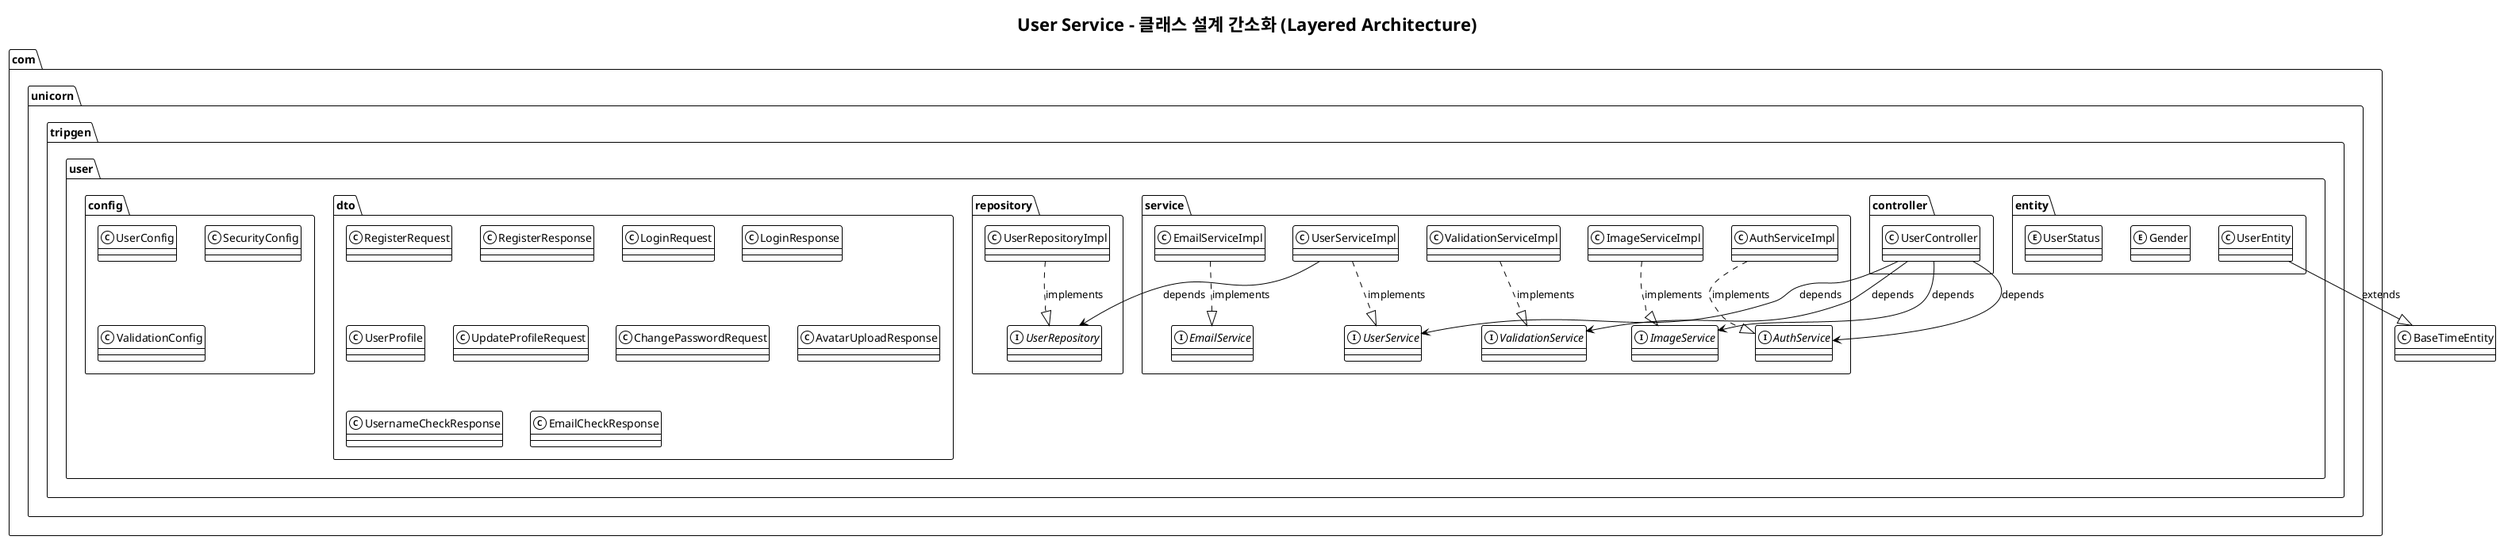 @startuml
!theme mono

title User Service - 클래스 설계 간소화 (Layered Architecture)

' ===== Controller Layer =====
package "com.unicorn.tripgen.user.controller" {
    class UserController
}

' ===== Service Layer =====
package "com.unicorn.tripgen.user.service" {
    interface UserService
    class UserServiceImpl
    interface ValidationService
    class ValidationServiceImpl
    interface AuthService
    class AuthServiceImpl
    interface ImageService
    class ImageServiceImpl
    interface EmailService
    class EmailServiceImpl
}

' ===== Repository Layer =====
package "com.unicorn.tripgen.user.repository" {
    interface UserRepository
    class UserRepositoryImpl
}

' ===== Entity Layer =====
package "com.unicorn.tripgen.user.entity" {
    class UserEntity
    enum Gender
    enum UserStatus
}

' ===== DTO Layer =====
package "com.unicorn.tripgen.user.dto" {
    class RegisterRequest
    class RegisterResponse
    class LoginRequest
    class LoginResponse
    class UserProfile
    class UpdateProfileRequest
    class ChangePasswordRequest
    class AvatarUploadResponse
    class UsernameCheckResponse
    class EmailCheckResponse
}

' ===== Config Layer =====
package "com.unicorn.tripgen.user.config" {
    class UserConfig
    class SecurityConfig
    class ValidationConfig
}

' ===== Relationships =====
UserController --> UserService : depends
UserController --> ValidationService : depends
UserController --> AuthService : depends
UserController --> ImageService : depends

UserServiceImpl ..|> UserService : implements
UserServiceImpl --> UserRepository : depends

ValidationServiceImpl ..|> ValidationService : implements
AuthServiceImpl ..|> AuthService : implements
ImageServiceImpl ..|> ImageService : implements
EmailServiceImpl ..|> EmailService : implements

UserRepositoryImpl ..|> UserRepository : implements
UserEntity --|> BaseTimeEntity : extends

@enduml